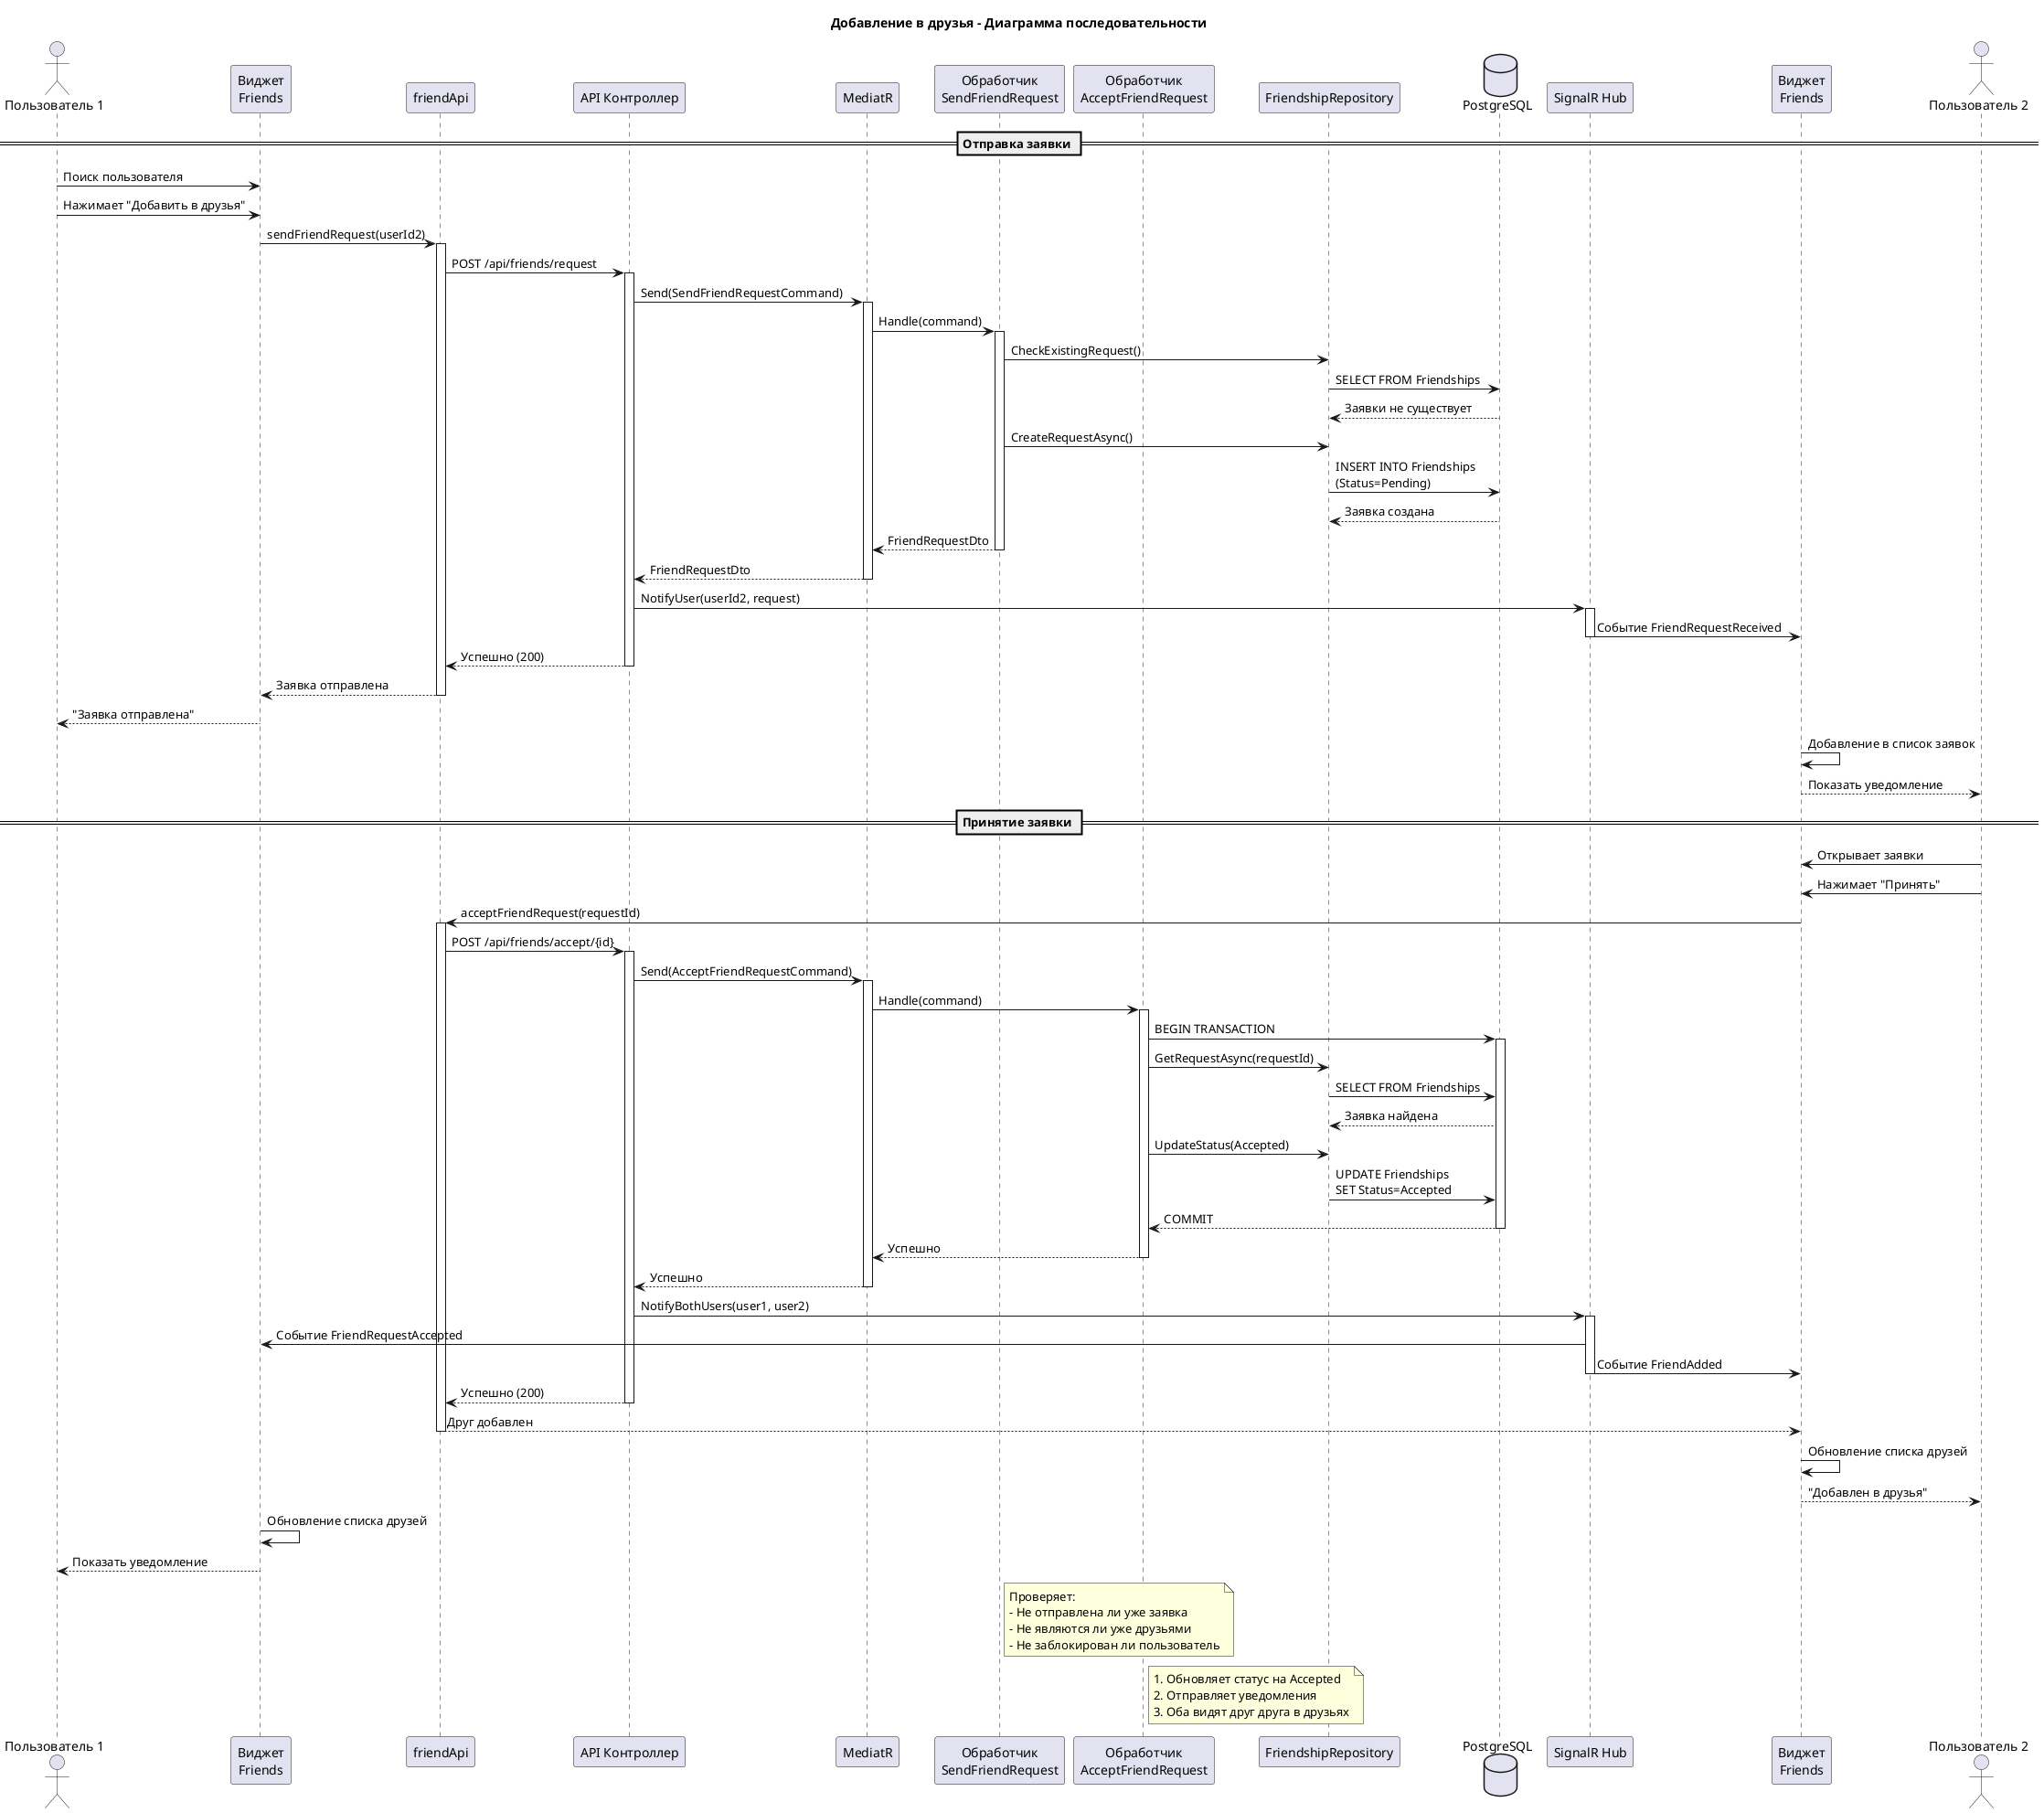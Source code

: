 @startuml
title Добавление в друзья - Диаграмма последовательности

actor "Пользователь 1" as User1
participant "Виджет\nFriends" as UI1
participant "friendApi" as API1
participant "API Контроллер" as Controller
participant "MediatR" as Mediator
participant "Обработчик\nSendFriendRequest" as SendHandler
participant "Обработчик\nAcceptFriendRequest" as AcceptHandler
participant "FriendshipRepository" as Repo
database "PostgreSQL" as DB
participant "SignalR Hub" as Hub
participant "Виджет\nFriends" as UI2
actor "Пользователь 2" as User2

== Отправка заявки ==

User1 -> UI1: Поиск пользователя
User1 -> UI1: Нажимает "Добавить в друзья"

UI1 -> API1: sendFriendRequest(userId2)
activate API1

API1 -> Controller: POST /api/friends/request
activate Controller

Controller -> Mediator: Send(SendFriendRequestCommand)
activate Mediator

Mediator -> SendHandler: Handle(command)
activate SendHandler

SendHandler -> Repo: CheckExistingRequest()
Repo -> DB: SELECT FROM Friendships
DB --> Repo: Заявки не существует

SendHandler -> Repo: CreateRequestAsync()
Repo -> DB: INSERT INTO Friendships\n(Status=Pending)
DB --> Repo: Заявка создана

SendHandler --> Mediator: FriendRequestDto
deactivate SendHandler

Mediator --> Controller: FriendRequestDto
deactivate Mediator

Controller -> Hub: NotifyUser(userId2, request)
activate Hub
Hub -> UI2: Событие FriendRequestReceived
deactivate Hub

Controller --> API1: Успешно (200)
deactivate Controller

API1 --> UI1: Заявка отправлена
deactivate API1

UI1 --> User1: "Заявка отправлена"

UI2 -> UI2: Добавление в список заявок
UI2 --> User2: Показать уведомление

== Принятие заявки ==

User2 -> UI2: Открывает заявки
User2 -> UI2: Нажимает "Принять"

UI2 -> API1: acceptFriendRequest(requestId)
activate API1

API1 -> Controller: POST /api/friends/accept/{id}
activate Controller

Controller -> Mediator: Send(AcceptFriendRequestCommand)
activate Mediator

Mediator -> AcceptHandler: Handle(command)
activate AcceptHandler

AcceptHandler -> DB: BEGIN TRANSACTION
activate DB

AcceptHandler -> Repo: GetRequestAsync(requestId)
Repo -> DB: SELECT FROM Friendships
DB --> Repo: Заявка найдена

AcceptHandler -> Repo: UpdateStatus(Accepted)
Repo -> DB: UPDATE Friendships\nSET Status=Accepted

DB --> AcceptHandler: COMMIT
deactivate DB

AcceptHandler --> Mediator: Успешно
deactivate AcceptHandler

Mediator --> Controller: Успешно
deactivate Mediator

Controller -> Hub: NotifyBothUsers(user1, user2)
activate Hub
Hub -> UI1: Событие FriendRequestAccepted
Hub -> UI2: Событие FriendAdded
deactivate Hub

Controller --> API1: Успешно (200)
deactivate Controller

API1 --> UI2: Друг добавлен
deactivate API1

UI2 -> UI2: Обновление списка друзей
UI2 --> User2: "Добавлен в друзья"

UI1 -> UI1: Обновление списка друзей
UI1 --> User1: Показать уведомление

note right of SendHandler
  Проверяет:
  - Не отправлена ли уже заявка
  - Не являются ли уже друзьями
  - Не заблокирован ли пользователь
end note

note right of AcceptHandler
  1. Обновляет статус на Accepted
  2. Отправляет уведомления
  3. Оба видят друг друга в друзьях
end note

@enduml
